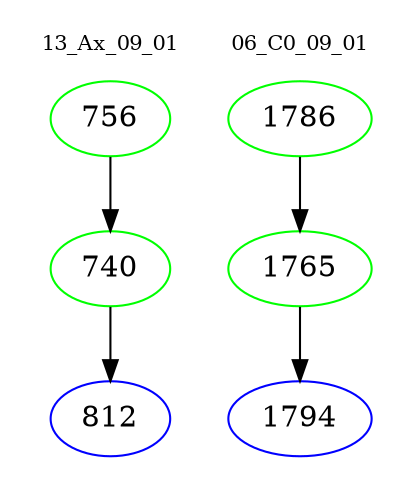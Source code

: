 digraph{
subgraph cluster_0 {
color = white
label = "13_Ax_09_01";
fontsize=10;
T0_756 [label="756", color="green"]
T0_756 -> T0_740 [color="black"]
T0_740 [label="740", color="green"]
T0_740 -> T0_812 [color="black"]
T0_812 [label="812", color="blue"]
}
subgraph cluster_1 {
color = white
label = "06_C0_09_01";
fontsize=10;
T1_1786 [label="1786", color="green"]
T1_1786 -> T1_1765 [color="black"]
T1_1765 [label="1765", color="green"]
T1_1765 -> T1_1794 [color="black"]
T1_1794 [label="1794", color="blue"]
}
}
